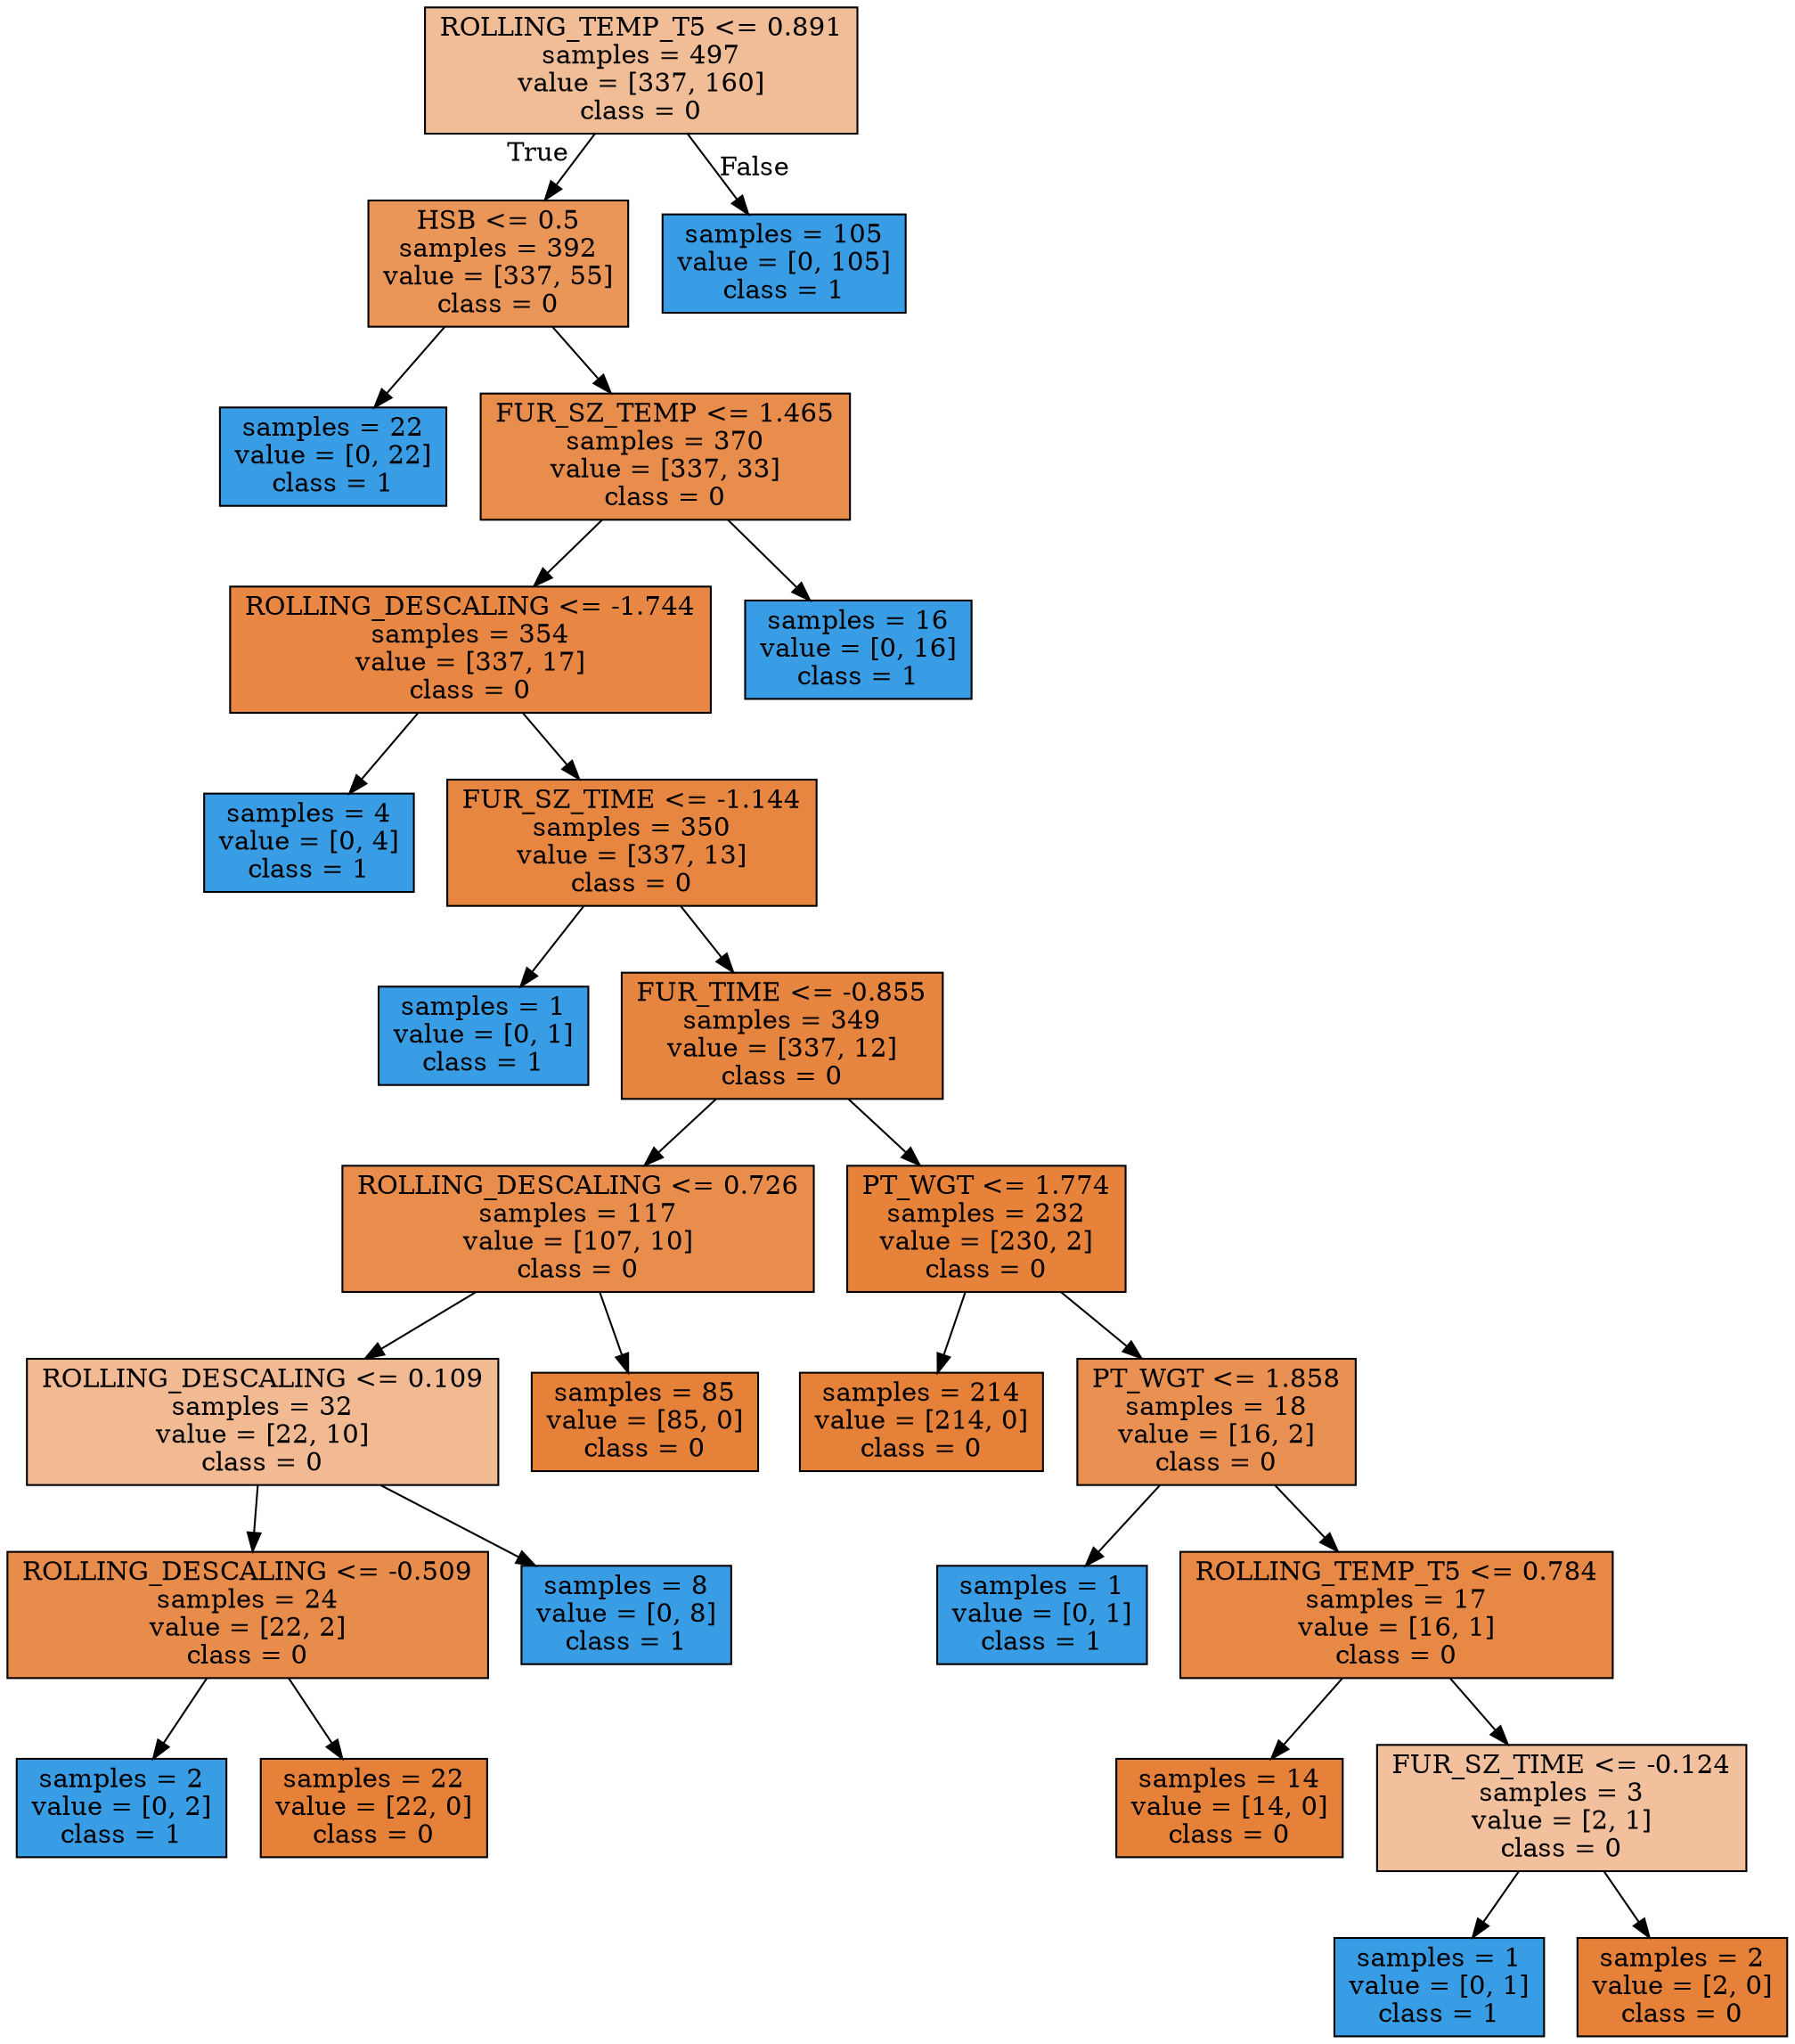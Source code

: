 digraph Tree {
node [shape=box, style="filled", color="black"] ;
0 [label="ROLLING_TEMP_T5 <= 0.891\nsamples = 497\nvalue = [337, 160]\nclass = 0", fillcolor="#e5813986"] ;
1 [label="HSB <= 0.5\nsamples = 392\nvalue = [337, 55]\nclass = 0", fillcolor="#e58139d5"] ;
0 -> 1 [labeldistance=2.5, labelangle=45, headlabel="True"] ;
2 [label="samples = 22\nvalue = [0, 22]\nclass = 1", fillcolor="#399de5ff"] ;
1 -> 2 ;
3 [label="FUR_SZ_TEMP <= 1.465\nsamples = 370\nvalue = [337, 33]\nclass = 0", fillcolor="#e58139e6"] ;
1 -> 3 ;
4 [label="ROLLING_DESCALING <= -1.744\nsamples = 354\nvalue = [337, 17]\nclass = 0", fillcolor="#e58139f2"] ;
3 -> 4 ;
5 [label="samples = 4\nvalue = [0, 4]\nclass = 1", fillcolor="#399de5ff"] ;
4 -> 5 ;
6 [label="FUR_SZ_TIME <= -1.144\nsamples = 350\nvalue = [337, 13]\nclass = 0", fillcolor="#e58139f5"] ;
4 -> 6 ;
7 [label="samples = 1\nvalue = [0, 1]\nclass = 1", fillcolor="#399de5ff"] ;
6 -> 7 ;
8 [label="FUR_TIME <= -0.855\nsamples = 349\nvalue = [337, 12]\nclass = 0", fillcolor="#e58139f6"] ;
6 -> 8 ;
9 [label="ROLLING_DESCALING <= 0.726\nsamples = 117\nvalue = [107, 10]\nclass = 0", fillcolor="#e58139e7"] ;
8 -> 9 ;
10 [label="ROLLING_DESCALING <= 0.109\nsamples = 32\nvalue = [22, 10]\nclass = 0", fillcolor="#e581398b"] ;
9 -> 10 ;
11 [label="ROLLING_DESCALING <= -0.509\nsamples = 24\nvalue = [22, 2]\nclass = 0", fillcolor="#e58139e8"] ;
10 -> 11 ;
12 [label="samples = 2\nvalue = [0, 2]\nclass = 1", fillcolor="#399de5ff"] ;
11 -> 12 ;
13 [label="samples = 22\nvalue = [22, 0]\nclass = 0", fillcolor="#e58139ff"] ;
11 -> 13 ;
14 [label="samples = 8\nvalue = [0, 8]\nclass = 1", fillcolor="#399de5ff"] ;
10 -> 14 ;
15 [label="samples = 85\nvalue = [85, 0]\nclass = 0", fillcolor="#e58139ff"] ;
9 -> 15 ;
16 [label="PT_WGT <= 1.774\nsamples = 232\nvalue = [230, 2]\nclass = 0", fillcolor="#e58139fd"] ;
8 -> 16 ;
17 [label="samples = 214\nvalue = [214, 0]\nclass = 0", fillcolor="#e58139ff"] ;
16 -> 17 ;
18 [label="PT_WGT <= 1.858\nsamples = 18\nvalue = [16, 2]\nclass = 0", fillcolor="#e58139df"] ;
16 -> 18 ;
19 [label="samples = 1\nvalue = [0, 1]\nclass = 1", fillcolor="#399de5ff"] ;
18 -> 19 ;
20 [label="ROLLING_TEMP_T5 <= 0.784\nsamples = 17\nvalue = [16, 1]\nclass = 0", fillcolor="#e58139ef"] ;
18 -> 20 ;
21 [label="samples = 14\nvalue = [14, 0]\nclass = 0", fillcolor="#e58139ff"] ;
20 -> 21 ;
22 [label="FUR_SZ_TIME <= -0.124\nsamples = 3\nvalue = [2, 1]\nclass = 0", fillcolor="#e581397f"] ;
20 -> 22 ;
23 [label="samples = 1\nvalue = [0, 1]\nclass = 1", fillcolor="#399de5ff"] ;
22 -> 23 ;
24 [label="samples = 2\nvalue = [2, 0]\nclass = 0", fillcolor="#e58139ff"] ;
22 -> 24 ;
25 [label="samples = 16\nvalue = [0, 16]\nclass = 1", fillcolor="#399de5ff"] ;
3 -> 25 ;
26 [label="samples = 105\nvalue = [0, 105]\nclass = 1", fillcolor="#399de5ff"] ;
0 -> 26 [labeldistance=2.5, labelangle=-45, headlabel="False"] ;
}